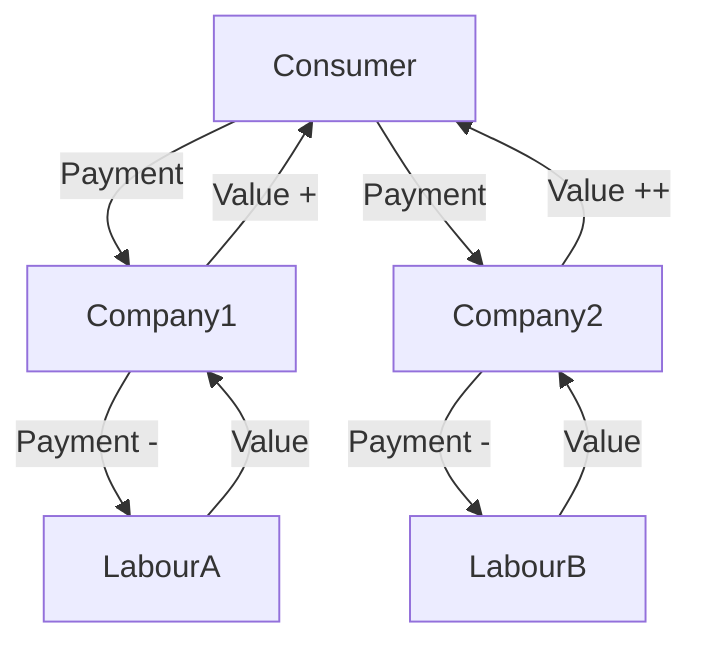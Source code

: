 graph TD
Consumer

LabourA -->|Value| Company1
Company1 -->|Payment -| LabourA
Company1 -->|Value +| Consumer
Consumer -->|Payment| Company1

LabourB -->|Value| Company2
Company2 -->|Payment -| LabourB
Company2 -->|Value ++| Consumer
Consumer -->|Payment| Company2